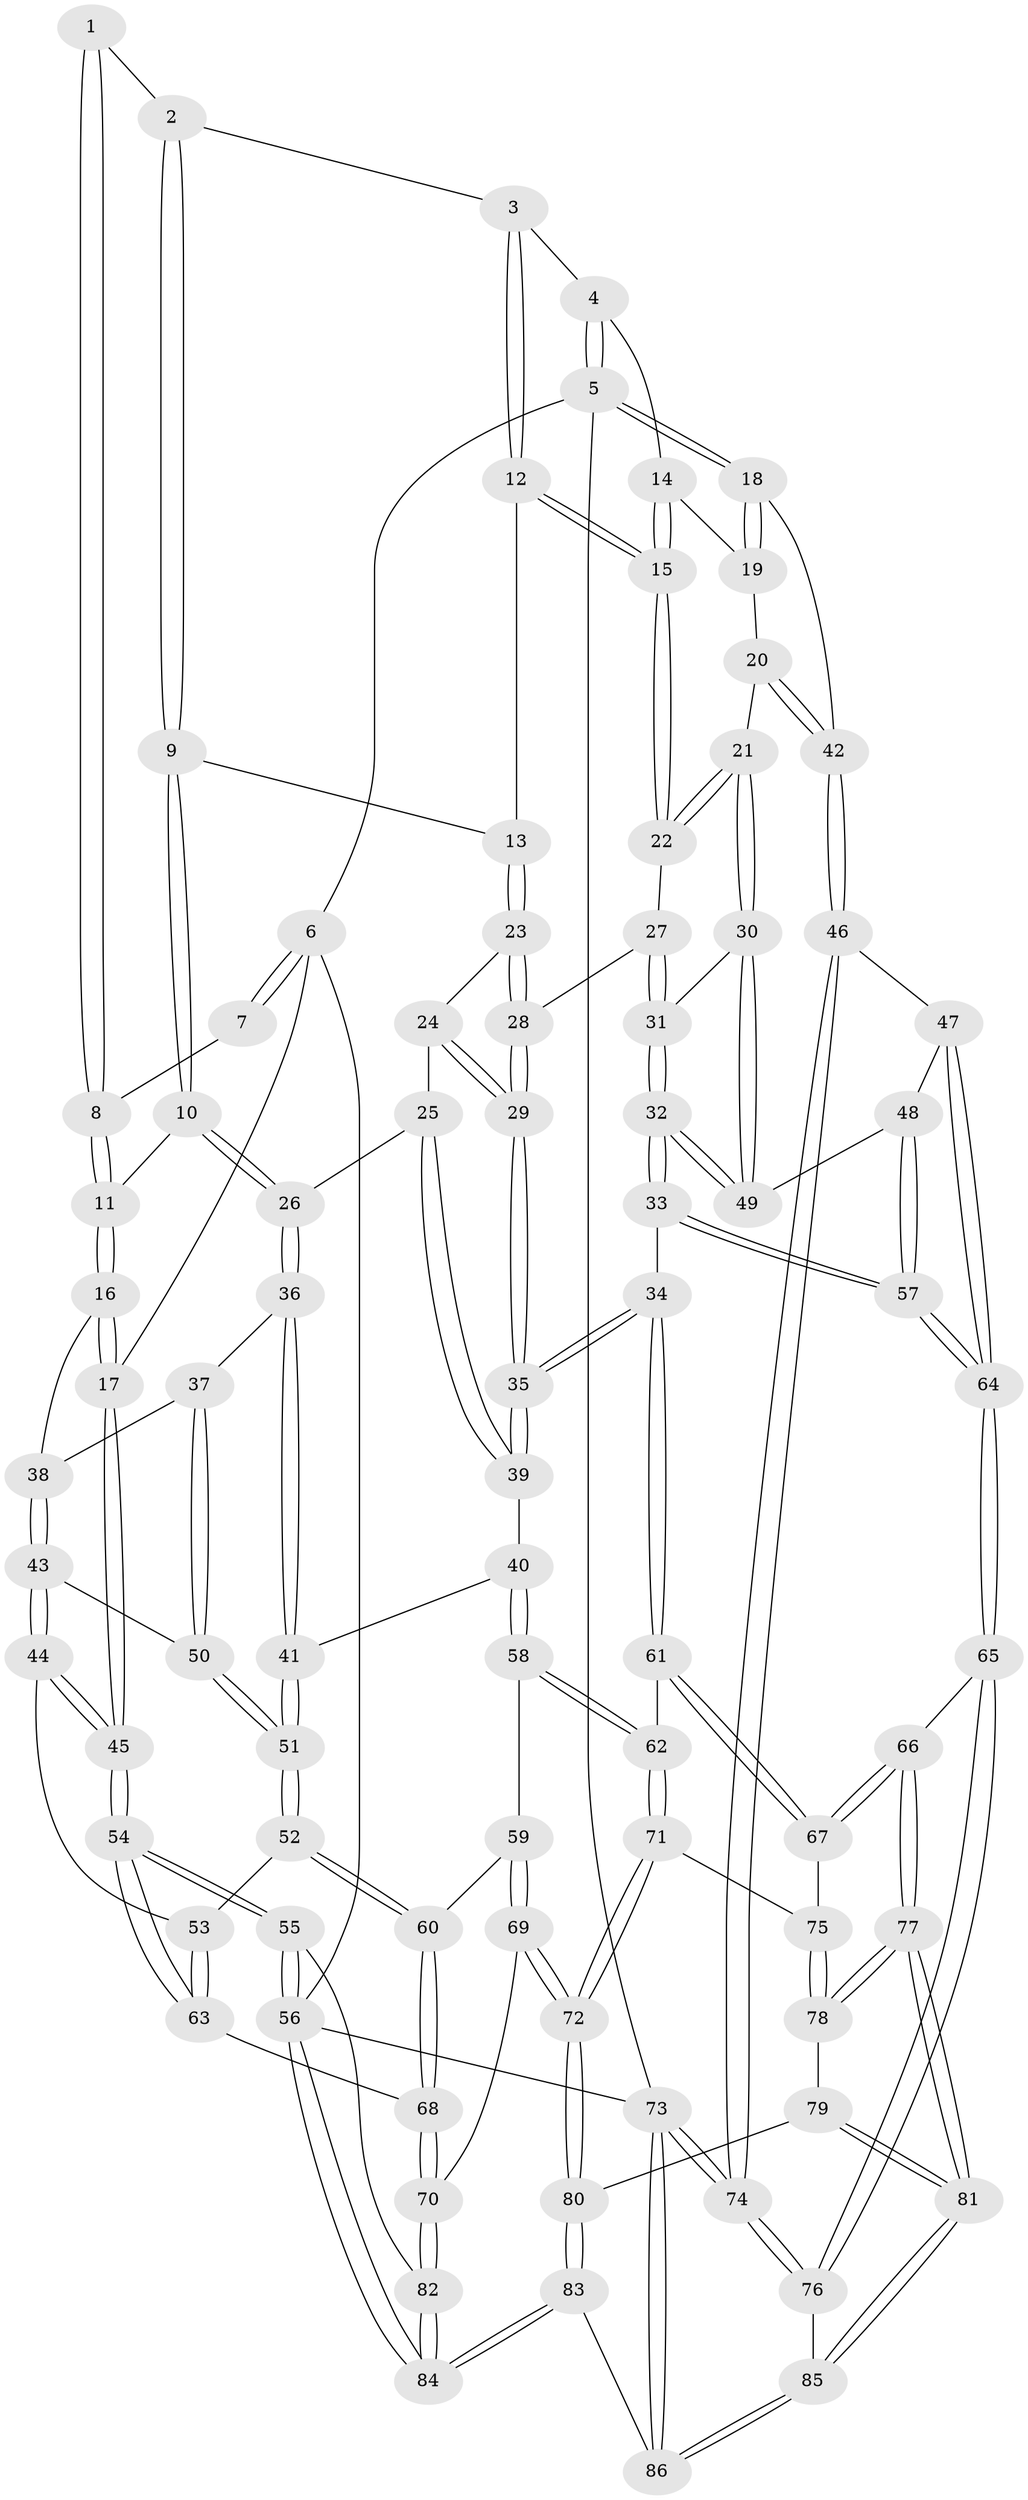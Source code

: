 // Generated by graph-tools (version 1.1) at 2025/27/03/15/25 16:27:57]
// undirected, 86 vertices, 212 edges
graph export_dot {
graph [start="1"]
  node [color=gray90,style=filled];
  1 [pos="+0.4740122246997579+0"];
  2 [pos="+0.5172371942859993+0"];
  3 [pos="+0.5760777717704791+0"];
  4 [pos="+1+0"];
  5 [pos="+1+0"];
  6 [pos="+0+0"];
  7 [pos="+0.18953966802360625+0"];
  8 [pos="+0.27160678190809195+0.14620459174284126"];
  9 [pos="+0.40099439748255455+0.16801721404084702"];
  10 [pos="+0.3094221276054026+0.24875541335590542"];
  11 [pos="+0.2728689990088173+0.23553896925511336"];
  12 [pos="+0.6715147028846538+0.07519662776461833"];
  13 [pos="+0.5569850016742125+0.22144723110444156"];
  14 [pos="+0.8538725104405378+0.14811312275259336"];
  15 [pos="+0.7723871875188817+0.16051772861014313"];
  16 [pos="+0.08848407714441084+0.23997760312365402"];
  17 [pos="+0+0.049320478797854846"];
  18 [pos="+1+0.2065364469372602"];
  19 [pos="+0.880385867259337+0.162294626138604"];
  20 [pos="+0.9574654044216837+0.3586468949797389"];
  21 [pos="+0.8214693861848372+0.37773735345061765"];
  22 [pos="+0.7596227887167308+0.2601343483844004"];
  23 [pos="+0.5568590752704644+0.2727055946016897"];
  24 [pos="+0.4560832197476357+0.31620567204664485"];
  25 [pos="+0.37620894563115753+0.3252249847595212"];
  26 [pos="+0.3375681826821799+0.3007975691997317"];
  27 [pos="+0.6539660442309501+0.32182654583470144"];
  28 [pos="+0.5962388069452518+0.3214207435424527"];
  29 [pos="+0.5599863234229926+0.4174055559919932"];
  30 [pos="+0.821382474796999+0.3779373477167056"];
  31 [pos="+0.6776418567287436+0.3952347785251086"];
  32 [pos="+0.652900434408327+0.4968029029848292"];
  33 [pos="+0.6444782392924291+0.506855236358705"];
  34 [pos="+0.5603843794588518+0.5140331303805296"];
  35 [pos="+0.5513889849771318+0.49445456439297253"];
  36 [pos="+0.2820658076419164+0.42379823507058273"];
  37 [pos="+0.27362783294331555+0.42846278377960706"];
  38 [pos="+0.11868972765413621+0.3773619416895894"];
  39 [pos="+0.4220626497133344+0.41613831517958594"];
  40 [pos="+0.35635894220226366+0.5111023807339693"];
  41 [pos="+0.33431401368852987+0.49990355482997434"];
  42 [pos="+1+0.4212132904864352"];
  43 [pos="+0.11877941972720062+0.417759974561423"];
  44 [pos="+0.10251531745161589+0.4835310589988816"];
  45 [pos="+0+0.5767390275922779"];
  46 [pos="+1+0.5241150949857231"];
  47 [pos="+0.9449960693029471+0.5586506093457698"];
  48 [pos="+0.8361727307540618+0.4957416117399229"];
  49 [pos="+0.8138216878962649+0.41126295890042874"];
  50 [pos="+0.24017059478688862+0.46497935336770857"];
  51 [pos="+0.21227523228016654+0.5553316946202451"];
  52 [pos="+0.2065588393866464+0.5636916708063751"];
  53 [pos="+0.16113109649337118+0.5506425438570047"];
  54 [pos="+0+0.7419240156406753"];
  55 [pos="+0+0.8093761313674294"];
  56 [pos="+0+1"];
  57 [pos="+0.7426299156154214+0.5849160211283723"];
  58 [pos="+0.38382247924272944+0.5756100251883046"];
  59 [pos="+0.3599602087578323+0.5990531803637436"];
  60 [pos="+0.21310705401693392+0.5750063089438843"];
  61 [pos="+0.5332899259134577+0.5654342799075206"];
  62 [pos="+0.4954004659548244+0.5787164568184361"];
  63 [pos="+0+0.7244527964530582"];
  64 [pos="+0.7808062708758449+0.7343905327470482"];
  65 [pos="+0.7765643458640402+0.7580538681623161"];
  66 [pos="+0.7073162794147546+0.7840915018095576"];
  67 [pos="+0.5910337687506998+0.699027850287629"];
  68 [pos="+0.21774075324681325+0.7662521168397114"];
  69 [pos="+0.32134904592707586+0.7840733240973747"];
  70 [pos="+0.24188750719824945+0.7856923192844062"];
  71 [pos="+0.4106624780362086+0.764204380266227"];
  72 [pos="+0.3601448559789415+0.8009603250394782"];
  73 [pos="+1+1"];
  74 [pos="+1+0.9911829858790229"];
  75 [pos="+0.5081089614258838+0.7412849285396839"];
  76 [pos="+0.9076726611950502+0.8350125998111588"];
  77 [pos="+0.6983336652733457+0.7981362953728139"];
  78 [pos="+0.5378877010150513+0.833857355690034"];
  79 [pos="+0.5004248144200627+0.8534452404598875"];
  80 [pos="+0.40183348680253766+0.8645739589256266"];
  81 [pos="+0.642418064194519+0.9963523760296196"];
  82 [pos="+0.18013077450244713+0.9431680753933608"];
  83 [pos="+0.4402220952791455+1"];
  84 [pos="+0.22276029993172103+1"];
  85 [pos="+0.6216698710976564+1"];
  86 [pos="+0.6144445747572944+1"];
  1 -- 2;
  1 -- 8;
  1 -- 8;
  2 -- 3;
  2 -- 9;
  2 -- 9;
  3 -- 4;
  3 -- 12;
  3 -- 12;
  4 -- 5;
  4 -- 5;
  4 -- 14;
  5 -- 6;
  5 -- 18;
  5 -- 18;
  5 -- 73;
  6 -- 7;
  6 -- 7;
  6 -- 17;
  6 -- 56;
  7 -- 8;
  8 -- 11;
  8 -- 11;
  9 -- 10;
  9 -- 10;
  9 -- 13;
  10 -- 11;
  10 -- 26;
  10 -- 26;
  11 -- 16;
  11 -- 16;
  12 -- 13;
  12 -- 15;
  12 -- 15;
  13 -- 23;
  13 -- 23;
  14 -- 15;
  14 -- 15;
  14 -- 19;
  15 -- 22;
  15 -- 22;
  16 -- 17;
  16 -- 17;
  16 -- 38;
  17 -- 45;
  17 -- 45;
  18 -- 19;
  18 -- 19;
  18 -- 42;
  19 -- 20;
  20 -- 21;
  20 -- 42;
  20 -- 42;
  21 -- 22;
  21 -- 22;
  21 -- 30;
  21 -- 30;
  22 -- 27;
  23 -- 24;
  23 -- 28;
  23 -- 28;
  24 -- 25;
  24 -- 29;
  24 -- 29;
  25 -- 26;
  25 -- 39;
  25 -- 39;
  26 -- 36;
  26 -- 36;
  27 -- 28;
  27 -- 31;
  27 -- 31;
  28 -- 29;
  28 -- 29;
  29 -- 35;
  29 -- 35;
  30 -- 31;
  30 -- 49;
  30 -- 49;
  31 -- 32;
  31 -- 32;
  32 -- 33;
  32 -- 33;
  32 -- 49;
  32 -- 49;
  33 -- 34;
  33 -- 57;
  33 -- 57;
  34 -- 35;
  34 -- 35;
  34 -- 61;
  34 -- 61;
  35 -- 39;
  35 -- 39;
  36 -- 37;
  36 -- 41;
  36 -- 41;
  37 -- 38;
  37 -- 50;
  37 -- 50;
  38 -- 43;
  38 -- 43;
  39 -- 40;
  40 -- 41;
  40 -- 58;
  40 -- 58;
  41 -- 51;
  41 -- 51;
  42 -- 46;
  42 -- 46;
  43 -- 44;
  43 -- 44;
  43 -- 50;
  44 -- 45;
  44 -- 45;
  44 -- 53;
  45 -- 54;
  45 -- 54;
  46 -- 47;
  46 -- 74;
  46 -- 74;
  47 -- 48;
  47 -- 64;
  47 -- 64;
  48 -- 49;
  48 -- 57;
  48 -- 57;
  50 -- 51;
  50 -- 51;
  51 -- 52;
  51 -- 52;
  52 -- 53;
  52 -- 60;
  52 -- 60;
  53 -- 63;
  53 -- 63;
  54 -- 55;
  54 -- 55;
  54 -- 63;
  54 -- 63;
  55 -- 56;
  55 -- 56;
  55 -- 82;
  56 -- 84;
  56 -- 84;
  56 -- 73;
  57 -- 64;
  57 -- 64;
  58 -- 59;
  58 -- 62;
  58 -- 62;
  59 -- 60;
  59 -- 69;
  59 -- 69;
  60 -- 68;
  60 -- 68;
  61 -- 62;
  61 -- 67;
  61 -- 67;
  62 -- 71;
  62 -- 71;
  63 -- 68;
  64 -- 65;
  64 -- 65;
  65 -- 66;
  65 -- 76;
  65 -- 76;
  66 -- 67;
  66 -- 67;
  66 -- 77;
  66 -- 77;
  67 -- 75;
  68 -- 70;
  68 -- 70;
  69 -- 70;
  69 -- 72;
  69 -- 72;
  70 -- 82;
  70 -- 82;
  71 -- 72;
  71 -- 72;
  71 -- 75;
  72 -- 80;
  72 -- 80;
  73 -- 74;
  73 -- 74;
  73 -- 86;
  73 -- 86;
  74 -- 76;
  74 -- 76;
  75 -- 78;
  75 -- 78;
  76 -- 85;
  77 -- 78;
  77 -- 78;
  77 -- 81;
  77 -- 81;
  78 -- 79;
  79 -- 80;
  79 -- 81;
  79 -- 81;
  80 -- 83;
  80 -- 83;
  81 -- 85;
  81 -- 85;
  82 -- 84;
  82 -- 84;
  83 -- 84;
  83 -- 84;
  83 -- 86;
  85 -- 86;
  85 -- 86;
}
